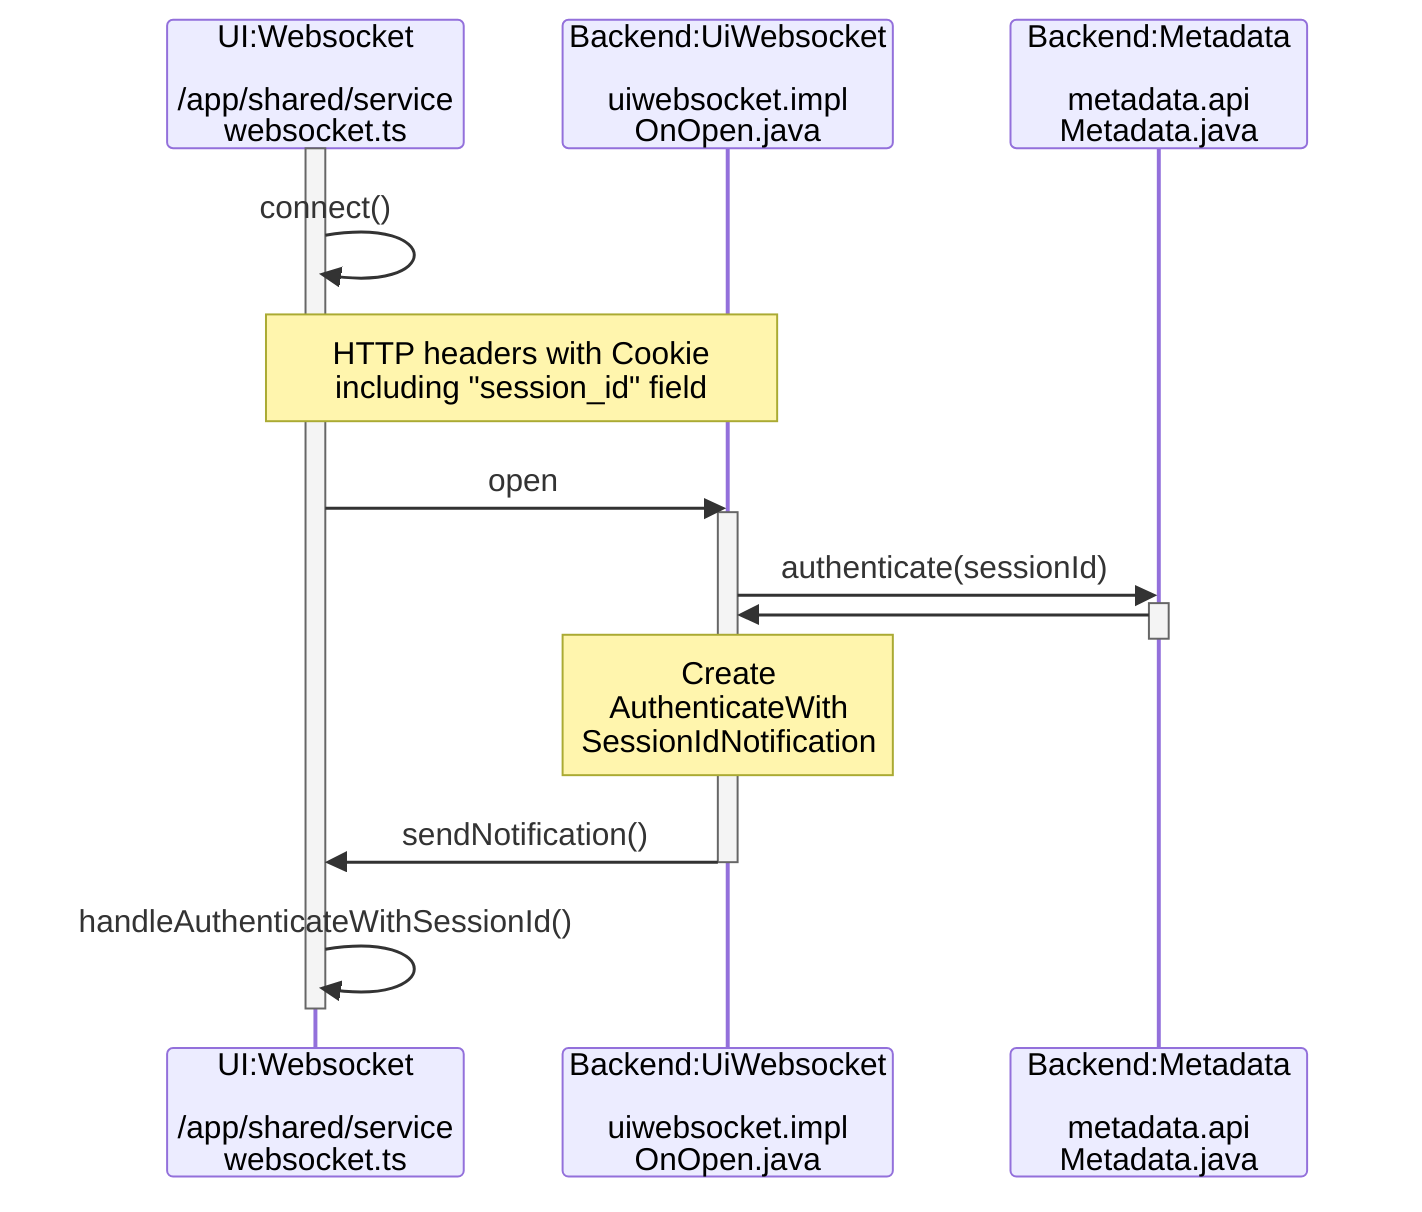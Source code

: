 sequenceDiagram

participant Websocket as UI:Websocket<br/><br/>/app/shared/service<br/>websocket.ts
participant UiWebsocket as Backend:UiWebsocket<br/><br/>uiwebsocket.impl<br/>OnOpen.java
participant Metadata as Backend:Metadata<br/><br/>metadata.api<br/>Metadata.java

activate Websocket
Websocket ->> Websocket: connect()  
note over Websocket, UiWebsocket: HTTP headers with Cookie<br/>including "session_id" field

Websocket ->> UiWebsocket: open
activate UiWebsocket

UiWebsocket ->> Metadata: authenticate(sessionId)
activate Metadata
Metadata ->> UiWebsocket: 
deactivate Metadata

note over UiWebsocket: Create <br/>AuthenticateWith<br/>SessionIdNotification

UiWebsocket ->> Websocket: sendNotification()

deactivate UiWebsocket
Websocket ->> Websocket: handleAuthenticateWithSessionId()
deactivate Websocket